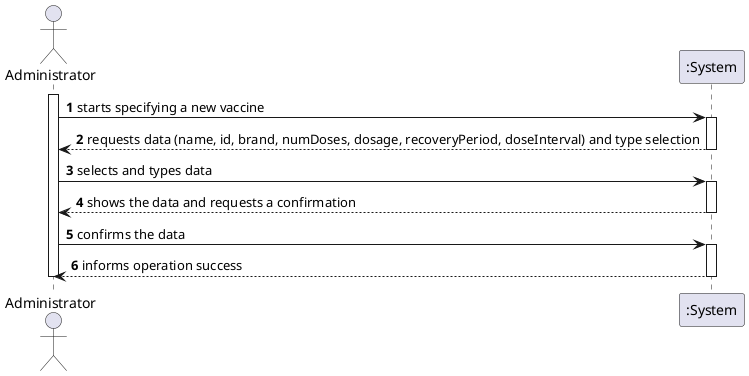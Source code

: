 @startuml
autonumber
actor "Administrator" as ADM

activate ADM
ADM -> ":System" : starts specifying a new vaccine
activate ":System"
":System" --> ADM : requests data (name, id, brand, numDoses, dosage, recoveryPeriod, doseInterval) and type selection
deactivate ":System"

ADM -> ":System" : selects and types data
activate ":System"
":System" --> ADM : shows the data and requests a confirmation
deactivate

ADM -> ":System" : confirms the data
activate ":System"
":System" --> ADM : informs operation success
deactivate ":System"

deactivate ADM

@enduml